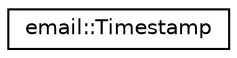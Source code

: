 digraph "Graphical Class Hierarchy"
{
 // LATEX_PDF_SIZE
  edge [fontname="Helvetica",fontsize="10",labelfontname="Helvetica",labelfontsize="10"];
  node [fontname="Helvetica",fontsize="10",shape=record];
  rankdir="LR";
  Node0 [label="email::Timestamp",height=0.2,width=0.4,color="black", fillcolor="white", style="filled",URL="$classemail_1_1Timestamp.html",tooltip="Timestamp with nanoseconds."];
}
